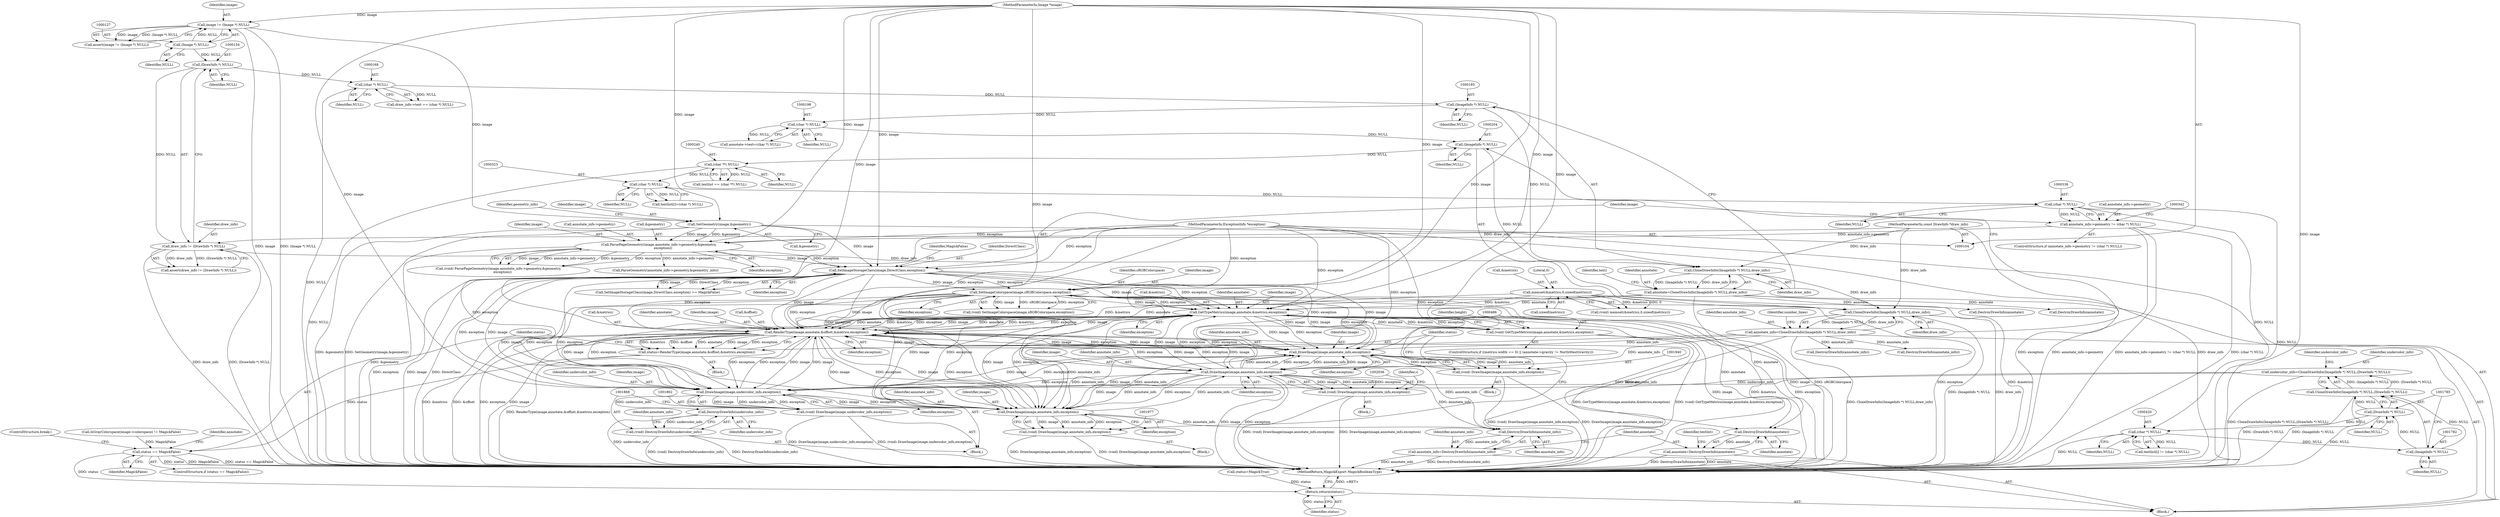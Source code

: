 digraph "0_ImageMagick6_7c2c5ba5b8e3a0b2b82f56c71dfab74ed4006df7@pointer" {
"1000487" [label="(Call,GetTypeMetrics(image,annotate,&metrics,exception))"];
"1001984" [label="(Call,RenderType(image,annotate,&offset,&metrics,exception))"];
"1001941" [label="(Call,DrawImage(image,annotate_info,exception))"];
"1000487" [label="(Call,GetTypeMetrics(image,annotate,&metrics,exception))"];
"1000361" [label="(Call,SetImageStorageClass(image,DirectClass,exception))"];
"1000325" [label="(Call,SetGeometry(image,&geometry))"];
"1000124" [label="(Call,image != (Image *) NULL)"];
"1000105" [label="(MethodParameterIn,Image *image)"];
"1000126" [label="(Call,(Image *) NULL)"];
"1000343" [label="(Call,ParsePageGeometry(image,annotate_info->geometry,&geometry,\n        exception))"];
"1000333" [label="(Call,annotate_info->geometry != (char *) NULL)"];
"1000337" [label="(Call,(char *) NULL)"];
"1000322" [label="(Call,(char *) NULL)"];
"1000239" [label="(Call,(char **) NULL)"];
"1000203" [label="(Call,(ImageInfo *) NULL)"];
"1000197" [label="(Call,(char *) NULL)"];
"1000184" [label="(Call,(ImageInfo *) NULL)"];
"1000167" [label="(Call,(char *) NULL)"];
"1000153" [label="(Call,(DrawInfo *) NULL)"];
"1000107" [label="(MethodParameterIn,ExceptionInfo *exception)"];
"1002037" [label="(Call,DrawImage(image,annotate_info,exception))"];
"1001978" [label="(Call,DrawImage(image,annotate_info,exception))"];
"1000396" [label="(Call,SetImageColorspace(image,sRGBColorspace,exception))"];
"1001863" [label="(Call,DrawImage(image,undercolor_info,exception))"];
"1001778" [label="(Call,undercolor_info=CloneDrawInfo((ImageInfo *) NULL,(DrawInfo *) NULL))"];
"1001780" [label="(Call,CloneDrawInfo((ImageInfo *) NULL,(DrawInfo *) NULL))"];
"1001781" [label="(Call,(ImageInfo *) NULL)"];
"1000419" [label="(Call,(char *) NULL)"];
"1001784" [label="(Call,(DrawInfo *) NULL)"];
"1000200" [label="(Call,annotate_info=CloneDrawInfo((ImageInfo *) NULL,draw_info))"];
"1000202" [label="(Call,CloneDrawInfo((ImageInfo *) NULL,draw_info))"];
"1000183" [label="(Call,CloneDrawInfo((ImageInfo *) NULL,draw_info))"];
"1000151" [label="(Call,draw_info != (DrawInfo *) NULL)"];
"1000106" [label="(MethodParameterIn,const DrawInfo *draw_info)"];
"1000181" [label="(Call,annotate=CloneDrawInfo((ImageInfo *) NULL,draw_info))"];
"1000405" [label="(Call,memset(&metrics,0,sizeof(metrics)))"];
"1000485" [label="(Call,(void) GetTypeMetrics(image,annotate,&metrics,exception))"];
"1001861" [label="(Call,(void) DrawImage(image,undercolor_info,exception))"];
"1001869" [label="(Call,DestroyDrawInfo(undercolor_info))"];
"1001867" [label="(Call,(void) DestroyDrawInfo(undercolor_info))"];
"1001939" [label="(Call,(void) DrawImage(image,annotate_info,exception))"];
"1001976" [label="(Call,(void) DrawImage(image,annotate_info,exception))"];
"1002047" [label="(Call,DestroyDrawInfo(annotate))"];
"1002045" [label="(Call,annotate=DestroyDrawInfo(annotate))"];
"1001982" [label="(Call,status=RenderType(image,annotate,&offset,&metrics,exception))"];
"1001993" [label="(Call,status == MagickFalse)"];
"1002059" [label="(Return,return(status);)"];
"1002035" [label="(Call,(void) DrawImage(image,annotate_info,exception))"];
"1002043" [label="(Call,DestroyDrawInfo(annotate_info))"];
"1002041" [label="(Call,annotate_info=DestroyDrawInfo(annotate_info))"];
"1002047" [label="(Call,DestroyDrawInfo(annotate))"];
"1000363" [label="(Identifier,DirectClass)"];
"1000105" [label="(MethodParameterIn,Image *image)"];
"1000331" [label="(Identifier,geometry_info)"];
"1001786" [label="(Identifier,NULL)"];
"1002037" [label="(Call,DrawImage(image,annotate_info,exception))"];
"1000388" [label="(Call,IsGrayColorspace(image->colorspace) != MagickFalse)"];
"1000488" [label="(Identifier,image)"];
"1000124" [label="(Call,image != (Image *) NULL)"];
"1000184" [label="(Call,(ImageInfo *) NULL)"];
"1000490" [label="(Call,&metrics)"];
"1000107" [label="(MethodParameterIn,ExceptionInfo *exception)"];
"1002041" [label="(Call,annotate_info=DestroyDrawInfo(annotate_info))"];
"1001941" [label="(Call,DrawImage(image,annotate_info,exception))"];
"1000206" [label="(Identifier,draw_info)"];
"1002046" [label="(Identifier,annotate)"];
"1002003" [label="(Block,)"];
"1000186" [label="(Identifier,NULL)"];
"1000373" [label="(Call,DestroyDrawInfo(annotate))"];
"1000396" [label="(Call,SetImageColorspace(image,sRGBColorspace,exception))"];
"1000419" [label="(Call,(char *) NULL)"];
"1000125" [label="(Identifier,image)"];
"1000199" [label="(Identifier,NULL)"];
"1000202" [label="(Call,CloneDrawInfo((ImageInfo *) NULL,draw_info))"];
"1000151" [label="(Call,draw_info != (DrawInfo *) NULL)"];
"1000348" [label="(Call,&geometry)"];
"1000150" [label="(Call,assert(draw_info != (DrawInfo *) NULL))"];
"1000353" [label="(Call,ParseGeometry(annotate_info->geometry,&geometry_info))"];
"1001987" [label="(Call,&offset)"];
"1000167" [label="(Call,(char *) NULL)"];
"1001989" [label="(Call,&metrics)"];
"1000399" [label="(Identifier,exception)"];
"1000241" [label="(Identifier,NULL)"];
"1002042" [label="(Identifier,annotate_info)"];
"1002061" [label="(MethodReturn,MagickExport MagickBooleanType)"];
"1002038" [label="(Identifier,image)"];
"1000421" [label="(Identifier,NULL)"];
"1000239" [label="(Call,(char **) NULL)"];
"1000362" [label="(Identifier,image)"];
"1002059" [label="(Return,return(status);)"];
"1000473" [label="(ControlStructure,if ((metrics.width == 0) || (annotate->gravity != NorthWestGravity)))"];
"1000155" [label="(Identifier,NULL)"];
"1001992" [label="(ControlStructure,if (status == MagickFalse))"];
"1001866" [label="(Identifier,exception)"];
"1000408" [label="(Literal,0)"];
"1001993" [label="(Call,status == MagickFalse)"];
"1000126" [label="(Call,(Image *) NULL)"];
"1000197" [label="(Call,(char *) NULL)"];
"1000324" [label="(Identifier,NULL)"];
"1000409" [label="(Call,sizeof(metrics))"];
"1000337" [label="(Call,(char *) NULL)"];
"1000485" [label="(Call,(void) GetTypeMetrics(image,annotate,&metrics,exception))"];
"1000344" [label="(Identifier,image)"];
"1000394" [label="(Call,(void) SetImageColorspace(image,sRGBColorspace,exception))"];
"1000424" [label="(Block,)"];
"1001781" [label="(Call,(ImageInfo *) NULL)"];
"1000187" [label="(Identifier,draw_info)"];
"1001980" [label="(Identifier,annotate_info)"];
"1000487" [label="(Call,GetTypeMetrics(image,annotate,&metrics,exception))"];
"1000489" [label="(Identifier,annotate)"];
"1001991" [label="(Identifier,exception)"];
"1000325" [label="(Call,SetGeometry(image,&geometry))"];
"1001939" [label="(Call,(void) DrawImage(image,annotate_info,exception))"];
"1001981" [label="(Identifier,exception)"];
"1000397" [label="(Identifier,image)"];
"1001784" [label="(Call,(DrawInfo *) NULL)"];
"1001869" [label="(Call,DestroyDrawInfo(undercolor_info))"];
"1000152" [label="(Identifier,draw_info)"];
"1001863" [label="(Call,DrawImage(image,undercolor_info,exception))"];
"1000153" [label="(Call,(DrawInfo *) NULL)"];
"1000369" [label="(Call,DestroyDrawInfo(annotate_info))"];
"1001983" [label="(Identifier,status)"];
"1001778" [label="(Call,undercolor_info=CloneDrawInfo((ImageInfo *) NULL,(DrawInfo *) NULL))"];
"1000350" [label="(Identifier,exception)"];
"1001783" [label="(Identifier,NULL)"];
"1000332" [label="(ControlStructure,if (annotate_info->geometry != (char *) NULL))"];
"1000333" [label="(Call,annotate_info->geometry != (char *) NULL)"];
"1001907" [label="(Block,)"];
"1000208" [label="(Identifier,number_lines)"];
"1001986" [label="(Identifier,annotate)"];
"1000181" [label="(Call,annotate=CloneDrawInfo((ImageInfo *) NULL,draw_info))"];
"1001865" [label="(Identifier,undercolor_info)"];
"1000249" [label="(Call,DestroyDrawInfo(annotate))"];
"1001867" [label="(Call,(void) DestroyDrawInfo(undercolor_info))"];
"1000345" [label="(Call,annotate_info->geometry)"];
"1000492" [label="(Identifier,exception)"];
"1000361" [label="(Call,SetImageStorageClass(image,DirectClass,exception))"];
"1001864" [label="(Identifier,image)"];
"1001985" [label="(Identifier,image)"];
"1001780" [label="(Call,CloneDrawInfo((ImageInfo *) NULL,(DrawInfo *) NULL))"];
"1000406" [label="(Call,&metrics)"];
"1002043" [label="(Call,DestroyDrawInfo(annotate_info))"];
"1000183" [label="(Call,CloneDrawInfo((ImageInfo *) NULL,draw_info))"];
"1001979" [label="(Identifier,image)"];
"1000423" [label="(Identifier,i)"];
"1001982" [label="(Call,status=RenderType(image,annotate,&offset,&metrics,exception))"];
"1000169" [label="(Identifier,NULL)"];
"1002039" [label="(Identifier,annotate_info)"];
"1000106" [label="(MethodParameterIn,const DrawInfo *draw_info)"];
"1002060" [label="(Identifier,status)"];
"1001995" [label="(Identifier,MagickFalse)"];
"1001978" [label="(Call,DrawImage(image,annotate_info,exception))"];
"1000405" [label="(Call,memset(&metrics,0,sizeof(metrics)))"];
"1000494" [label="(Identifier,height)"];
"1000398" [label="(Identifier,sRGBColorspace)"];
"1000327" [label="(Call,&geometry)"];
"1000123" [label="(Call,assert(image != (Image *) NULL))"];
"1001870" [label="(Identifier,undercolor_info)"];
"1001779" [label="(Identifier,undercolor_info)"];
"1000193" [label="(Call,annotate->text=(char *) NULL)"];
"1001976" [label="(Call,(void) DrawImage(image,annotate_info,exception))"];
"1000245" [label="(Call,DestroyDrawInfo(annotate_info))"];
"1002045" [label="(Call,annotate=DestroyDrawInfo(annotate))"];
"1002040" [label="(Identifier,exception)"];
"1000341" [label="(Call,(void) ParsePageGeometry(image,annotate_info->geometry,&geometry,\n        exception))"];
"1001861" [label="(Call,(void) DrawImage(image,undercolor_info,exception))"];
"1001776" [label="(Block,)"];
"1000415" [label="(Call,textlist[i] != (char *) NULL)"];
"1000326" [label="(Identifier,image)"];
"1002035" [label="(Call,(void) DrawImage(image,annotate_info,exception))"];
"1001944" [label="(Identifier,exception)"];
"1001943" [label="(Identifier,annotate_info)"];
"1000108" [label="(Block,)"];
"1000200" [label="(Call,annotate_info=CloneDrawInfo((ImageInfo *) NULL,draw_info))"];
"1000201" [label="(Identifier,annotate_info)"];
"1002044" [label="(Identifier,annotate_info)"];
"1002000" [label="(Identifier,annotate)"];
"1001952" [label="(Block,)"];
"1000343" [label="(Call,ParsePageGeometry(image,annotate_info->geometry,&geometry,\n        exception))"];
"1000237" [label="(Call,textlist == (char **) NULL)"];
"1000163" [label="(Call,draw_info->text == (char *) NULL)"];
"1001789" [label="(Identifier,undercolor_info)"];
"1001994" [label="(Identifier,status)"];
"1000318" [label="(Call,textlist[i]=(char *) NULL)"];
"1001942" [label="(Identifier,image)"];
"1000403" [label="(Call,(void) memset(&metrics,0,sizeof(metrics)))"];
"1002050" [label="(Identifier,textlist)"];
"1000205" [label="(Identifier,NULL)"];
"1000360" [label="(Call,SetImageStorageClass(image,DirectClass,exception) == MagickFalse)"];
"1000364" [label="(Identifier,exception)"];
"1000203" [label="(Call,(ImageInfo *) NULL)"];
"1000339" [label="(Identifier,NULL)"];
"1000400" [label="(Call,status=MagickTrue)"];
"1001996" [label="(ControlStructure,break;)"];
"1000365" [label="(Identifier,MagickFalse)"];
"1000334" [label="(Call,annotate_info->geometry)"];
"1001984" [label="(Call,RenderType(image,annotate,&offset,&metrics,exception))"];
"1000322" [label="(Call,(char *) NULL)"];
"1000189" [label="(Identifier,text)"];
"1002048" [label="(Identifier,annotate)"];
"1001874" [label="(Identifier,annotate_info)"];
"1000128" [label="(Identifier,NULL)"];
"1000182" [label="(Identifier,annotate)"];
"1000487" -> "1000485"  [label="AST: "];
"1000487" -> "1000492"  [label="CFG: "];
"1000488" -> "1000487"  [label="AST: "];
"1000489" -> "1000487"  [label="AST: "];
"1000490" -> "1000487"  [label="AST: "];
"1000492" -> "1000487"  [label="AST: "];
"1000485" -> "1000487"  [label="CFG: "];
"1000487" -> "1002061"  [label="DDG: image"];
"1000487" -> "1002061"  [label="DDG: &metrics"];
"1000487" -> "1002061"  [label="DDG: exception"];
"1000487" -> "1000485"  [label="DDG: image"];
"1000487" -> "1000485"  [label="DDG: annotate"];
"1000487" -> "1000485"  [label="DDG: &metrics"];
"1000487" -> "1000485"  [label="DDG: exception"];
"1001984" -> "1000487"  [label="DDG: image"];
"1001984" -> "1000487"  [label="DDG: annotate"];
"1001984" -> "1000487"  [label="DDG: &metrics"];
"1001984" -> "1000487"  [label="DDG: exception"];
"1000361" -> "1000487"  [label="DDG: image"];
"1000361" -> "1000487"  [label="DDG: exception"];
"1002037" -> "1000487"  [label="DDG: image"];
"1002037" -> "1000487"  [label="DDG: exception"];
"1000396" -> "1000487"  [label="DDG: image"];
"1000396" -> "1000487"  [label="DDG: exception"];
"1000105" -> "1000487"  [label="DDG: image"];
"1000181" -> "1000487"  [label="DDG: annotate"];
"1000405" -> "1000487"  [label="DDG: &metrics"];
"1000107" -> "1000487"  [label="DDG: exception"];
"1000487" -> "1001863"  [label="DDG: image"];
"1000487" -> "1001863"  [label="DDG: exception"];
"1000487" -> "1001941"  [label="DDG: image"];
"1000487" -> "1001941"  [label="DDG: exception"];
"1000487" -> "1001978"  [label="DDG: image"];
"1000487" -> "1001978"  [label="DDG: exception"];
"1000487" -> "1001984"  [label="DDG: image"];
"1000487" -> "1001984"  [label="DDG: annotate"];
"1000487" -> "1001984"  [label="DDG: &metrics"];
"1000487" -> "1001984"  [label="DDG: exception"];
"1000487" -> "1002047"  [label="DDG: annotate"];
"1001984" -> "1001982"  [label="AST: "];
"1001984" -> "1001991"  [label="CFG: "];
"1001985" -> "1001984"  [label="AST: "];
"1001986" -> "1001984"  [label="AST: "];
"1001987" -> "1001984"  [label="AST: "];
"1001989" -> "1001984"  [label="AST: "];
"1001991" -> "1001984"  [label="AST: "];
"1001982" -> "1001984"  [label="CFG: "];
"1001984" -> "1002061"  [label="DDG: &metrics"];
"1001984" -> "1002061"  [label="DDG: &offset"];
"1001984" -> "1002061"  [label="DDG: exception"];
"1001984" -> "1002061"  [label="DDG: image"];
"1001984" -> "1001863"  [label="DDG: image"];
"1001984" -> "1001863"  [label="DDG: exception"];
"1001984" -> "1001941"  [label="DDG: image"];
"1001984" -> "1001941"  [label="DDG: exception"];
"1001984" -> "1001978"  [label="DDG: image"];
"1001984" -> "1001978"  [label="DDG: exception"];
"1001984" -> "1001982"  [label="DDG: &metrics"];
"1001984" -> "1001982"  [label="DDG: &offset"];
"1001984" -> "1001982"  [label="DDG: annotate"];
"1001984" -> "1001982"  [label="DDG: image"];
"1001984" -> "1001982"  [label="DDG: exception"];
"1001941" -> "1001984"  [label="DDG: image"];
"1001941" -> "1001984"  [label="DDG: exception"];
"1001978" -> "1001984"  [label="DDG: image"];
"1001978" -> "1001984"  [label="DDG: exception"];
"1000361" -> "1001984"  [label="DDG: image"];
"1000361" -> "1001984"  [label="DDG: exception"];
"1002037" -> "1001984"  [label="DDG: image"];
"1002037" -> "1001984"  [label="DDG: exception"];
"1000396" -> "1001984"  [label="DDG: image"];
"1000396" -> "1001984"  [label="DDG: exception"];
"1001863" -> "1001984"  [label="DDG: image"];
"1001863" -> "1001984"  [label="DDG: exception"];
"1000105" -> "1001984"  [label="DDG: image"];
"1000181" -> "1001984"  [label="DDG: annotate"];
"1000405" -> "1001984"  [label="DDG: &metrics"];
"1000107" -> "1001984"  [label="DDG: exception"];
"1001984" -> "1002037"  [label="DDG: image"];
"1001984" -> "1002037"  [label="DDG: exception"];
"1001984" -> "1002047"  [label="DDG: annotate"];
"1001941" -> "1001939"  [label="AST: "];
"1001941" -> "1001944"  [label="CFG: "];
"1001942" -> "1001941"  [label="AST: "];
"1001943" -> "1001941"  [label="AST: "];
"1001944" -> "1001941"  [label="AST: "];
"1001939" -> "1001941"  [label="CFG: "];
"1001941" -> "1001939"  [label="DDG: image"];
"1001941" -> "1001939"  [label="DDG: annotate_info"];
"1001941" -> "1001939"  [label="DDG: exception"];
"1000361" -> "1001941"  [label="DDG: image"];
"1000361" -> "1001941"  [label="DDG: exception"];
"1002037" -> "1001941"  [label="DDG: image"];
"1002037" -> "1001941"  [label="DDG: annotate_info"];
"1002037" -> "1001941"  [label="DDG: exception"];
"1000396" -> "1001941"  [label="DDG: image"];
"1000396" -> "1001941"  [label="DDG: exception"];
"1001863" -> "1001941"  [label="DDG: image"];
"1001863" -> "1001941"  [label="DDG: exception"];
"1000105" -> "1001941"  [label="DDG: image"];
"1001978" -> "1001941"  [label="DDG: annotate_info"];
"1000200" -> "1001941"  [label="DDG: annotate_info"];
"1000107" -> "1001941"  [label="DDG: exception"];
"1001941" -> "1001978"  [label="DDG: annotate_info"];
"1001941" -> "1002037"  [label="DDG: annotate_info"];
"1001941" -> "1002043"  [label="DDG: annotate_info"];
"1000361" -> "1000360"  [label="AST: "];
"1000361" -> "1000364"  [label="CFG: "];
"1000362" -> "1000361"  [label="AST: "];
"1000363" -> "1000361"  [label="AST: "];
"1000364" -> "1000361"  [label="AST: "];
"1000365" -> "1000361"  [label="CFG: "];
"1000361" -> "1002061"  [label="DDG: exception"];
"1000361" -> "1002061"  [label="DDG: image"];
"1000361" -> "1002061"  [label="DDG: DirectClass"];
"1000361" -> "1000360"  [label="DDG: image"];
"1000361" -> "1000360"  [label="DDG: DirectClass"];
"1000361" -> "1000360"  [label="DDG: exception"];
"1000325" -> "1000361"  [label="DDG: image"];
"1000343" -> "1000361"  [label="DDG: image"];
"1000343" -> "1000361"  [label="DDG: exception"];
"1000105" -> "1000361"  [label="DDG: image"];
"1000107" -> "1000361"  [label="DDG: exception"];
"1000361" -> "1000396"  [label="DDG: image"];
"1000361" -> "1000396"  [label="DDG: exception"];
"1000361" -> "1001863"  [label="DDG: image"];
"1000361" -> "1001863"  [label="DDG: exception"];
"1000361" -> "1001978"  [label="DDG: image"];
"1000361" -> "1001978"  [label="DDG: exception"];
"1000325" -> "1000108"  [label="AST: "];
"1000325" -> "1000327"  [label="CFG: "];
"1000326" -> "1000325"  [label="AST: "];
"1000327" -> "1000325"  [label="AST: "];
"1000331" -> "1000325"  [label="CFG: "];
"1000325" -> "1002061"  [label="DDG: SetGeometry(image,&geometry)"];
"1000325" -> "1002061"  [label="DDG: &geometry"];
"1000124" -> "1000325"  [label="DDG: image"];
"1000105" -> "1000325"  [label="DDG: image"];
"1000325" -> "1000343"  [label="DDG: image"];
"1000325" -> "1000343"  [label="DDG: &geometry"];
"1000124" -> "1000123"  [label="AST: "];
"1000124" -> "1000126"  [label="CFG: "];
"1000125" -> "1000124"  [label="AST: "];
"1000126" -> "1000124"  [label="AST: "];
"1000123" -> "1000124"  [label="CFG: "];
"1000124" -> "1002061"  [label="DDG: (Image *) NULL"];
"1000124" -> "1002061"  [label="DDG: image"];
"1000124" -> "1000123"  [label="DDG: image"];
"1000124" -> "1000123"  [label="DDG: (Image *) NULL"];
"1000105" -> "1000124"  [label="DDG: image"];
"1000126" -> "1000124"  [label="DDG: NULL"];
"1000105" -> "1000104"  [label="AST: "];
"1000105" -> "1002061"  [label="DDG: image"];
"1000105" -> "1000343"  [label="DDG: image"];
"1000105" -> "1000396"  [label="DDG: image"];
"1000105" -> "1001863"  [label="DDG: image"];
"1000105" -> "1001978"  [label="DDG: image"];
"1000105" -> "1002037"  [label="DDG: image"];
"1000126" -> "1000128"  [label="CFG: "];
"1000127" -> "1000126"  [label="AST: "];
"1000128" -> "1000126"  [label="AST: "];
"1000126" -> "1000153"  [label="DDG: NULL"];
"1000343" -> "1000341"  [label="AST: "];
"1000343" -> "1000350"  [label="CFG: "];
"1000344" -> "1000343"  [label="AST: "];
"1000345" -> "1000343"  [label="AST: "];
"1000348" -> "1000343"  [label="AST: "];
"1000350" -> "1000343"  [label="AST: "];
"1000341" -> "1000343"  [label="CFG: "];
"1000343" -> "1002061"  [label="DDG: &geometry"];
"1000343" -> "1000341"  [label="DDG: image"];
"1000343" -> "1000341"  [label="DDG: annotate_info->geometry"];
"1000343" -> "1000341"  [label="DDG: &geometry"];
"1000343" -> "1000341"  [label="DDG: exception"];
"1000333" -> "1000343"  [label="DDG: annotate_info->geometry"];
"1000107" -> "1000343"  [label="DDG: exception"];
"1000343" -> "1000353"  [label="DDG: annotate_info->geometry"];
"1000333" -> "1000332"  [label="AST: "];
"1000333" -> "1000337"  [label="CFG: "];
"1000334" -> "1000333"  [label="AST: "];
"1000337" -> "1000333"  [label="AST: "];
"1000342" -> "1000333"  [label="CFG: "];
"1000362" -> "1000333"  [label="CFG: "];
"1000333" -> "1002061"  [label="DDG: annotate_info->geometry"];
"1000333" -> "1002061"  [label="DDG: annotate_info->geometry != (char *) NULL"];
"1000333" -> "1002061"  [label="DDG: (char *) NULL"];
"1000337" -> "1000333"  [label="DDG: NULL"];
"1000337" -> "1000339"  [label="CFG: "];
"1000338" -> "1000337"  [label="AST: "];
"1000339" -> "1000337"  [label="AST: "];
"1000337" -> "1002061"  [label="DDG: NULL"];
"1000322" -> "1000337"  [label="DDG: NULL"];
"1000337" -> "1000419"  [label="DDG: NULL"];
"1000322" -> "1000318"  [label="AST: "];
"1000322" -> "1000324"  [label="CFG: "];
"1000323" -> "1000322"  [label="AST: "];
"1000324" -> "1000322"  [label="AST: "];
"1000318" -> "1000322"  [label="CFG: "];
"1000322" -> "1000318"  [label="DDG: NULL"];
"1000239" -> "1000322"  [label="DDG: NULL"];
"1000239" -> "1000237"  [label="AST: "];
"1000239" -> "1000241"  [label="CFG: "];
"1000240" -> "1000239"  [label="AST: "];
"1000241" -> "1000239"  [label="AST: "];
"1000237" -> "1000239"  [label="CFG: "];
"1000239" -> "1002061"  [label="DDG: NULL"];
"1000239" -> "1000237"  [label="DDG: NULL"];
"1000203" -> "1000239"  [label="DDG: NULL"];
"1000203" -> "1000202"  [label="AST: "];
"1000203" -> "1000205"  [label="CFG: "];
"1000204" -> "1000203"  [label="AST: "];
"1000205" -> "1000203"  [label="AST: "];
"1000206" -> "1000203"  [label="CFG: "];
"1000203" -> "1000202"  [label="DDG: NULL"];
"1000197" -> "1000203"  [label="DDG: NULL"];
"1000197" -> "1000193"  [label="AST: "];
"1000197" -> "1000199"  [label="CFG: "];
"1000198" -> "1000197"  [label="AST: "];
"1000199" -> "1000197"  [label="AST: "];
"1000193" -> "1000197"  [label="CFG: "];
"1000197" -> "1000193"  [label="DDG: NULL"];
"1000184" -> "1000197"  [label="DDG: NULL"];
"1000184" -> "1000183"  [label="AST: "];
"1000184" -> "1000186"  [label="CFG: "];
"1000185" -> "1000184"  [label="AST: "];
"1000186" -> "1000184"  [label="AST: "];
"1000187" -> "1000184"  [label="CFG: "];
"1000184" -> "1000183"  [label="DDG: NULL"];
"1000167" -> "1000184"  [label="DDG: NULL"];
"1000167" -> "1000163"  [label="AST: "];
"1000167" -> "1000169"  [label="CFG: "];
"1000168" -> "1000167"  [label="AST: "];
"1000169" -> "1000167"  [label="AST: "];
"1000163" -> "1000167"  [label="CFG: "];
"1000167" -> "1002061"  [label="DDG: NULL"];
"1000167" -> "1000163"  [label="DDG: NULL"];
"1000153" -> "1000167"  [label="DDG: NULL"];
"1000153" -> "1000151"  [label="AST: "];
"1000153" -> "1000155"  [label="CFG: "];
"1000154" -> "1000153"  [label="AST: "];
"1000155" -> "1000153"  [label="AST: "];
"1000151" -> "1000153"  [label="CFG: "];
"1000153" -> "1000151"  [label="DDG: NULL"];
"1000107" -> "1000104"  [label="AST: "];
"1000107" -> "1002061"  [label="DDG: exception"];
"1000107" -> "1000396"  [label="DDG: exception"];
"1000107" -> "1001863"  [label="DDG: exception"];
"1000107" -> "1001978"  [label="DDG: exception"];
"1000107" -> "1002037"  [label="DDG: exception"];
"1002037" -> "1002035"  [label="AST: "];
"1002037" -> "1002040"  [label="CFG: "];
"1002038" -> "1002037"  [label="AST: "];
"1002039" -> "1002037"  [label="AST: "];
"1002040" -> "1002037"  [label="AST: "];
"1002035" -> "1002037"  [label="CFG: "];
"1002037" -> "1002061"  [label="DDG: image"];
"1002037" -> "1002061"  [label="DDG: exception"];
"1002037" -> "1001863"  [label="DDG: image"];
"1002037" -> "1001863"  [label="DDG: exception"];
"1002037" -> "1001978"  [label="DDG: image"];
"1002037" -> "1001978"  [label="DDG: annotate_info"];
"1002037" -> "1001978"  [label="DDG: exception"];
"1002037" -> "1002035"  [label="DDG: image"];
"1002037" -> "1002035"  [label="DDG: annotate_info"];
"1002037" -> "1002035"  [label="DDG: exception"];
"1001978" -> "1002037"  [label="DDG: annotate_info"];
"1000200" -> "1002037"  [label="DDG: annotate_info"];
"1002037" -> "1002043"  [label="DDG: annotate_info"];
"1001978" -> "1001976"  [label="AST: "];
"1001978" -> "1001981"  [label="CFG: "];
"1001979" -> "1001978"  [label="AST: "];
"1001980" -> "1001978"  [label="AST: "];
"1001981" -> "1001978"  [label="AST: "];
"1001976" -> "1001978"  [label="CFG: "];
"1001978" -> "1001976"  [label="DDG: image"];
"1001978" -> "1001976"  [label="DDG: annotate_info"];
"1001978" -> "1001976"  [label="DDG: exception"];
"1000396" -> "1001978"  [label="DDG: image"];
"1000396" -> "1001978"  [label="DDG: exception"];
"1001863" -> "1001978"  [label="DDG: image"];
"1001863" -> "1001978"  [label="DDG: exception"];
"1000200" -> "1001978"  [label="DDG: annotate_info"];
"1001978" -> "1002043"  [label="DDG: annotate_info"];
"1000396" -> "1000394"  [label="AST: "];
"1000396" -> "1000399"  [label="CFG: "];
"1000397" -> "1000396"  [label="AST: "];
"1000398" -> "1000396"  [label="AST: "];
"1000399" -> "1000396"  [label="AST: "];
"1000394" -> "1000396"  [label="CFG: "];
"1000396" -> "1002061"  [label="DDG: image"];
"1000396" -> "1002061"  [label="DDG: sRGBColorspace"];
"1000396" -> "1002061"  [label="DDG: exception"];
"1000396" -> "1000394"  [label="DDG: image"];
"1000396" -> "1000394"  [label="DDG: sRGBColorspace"];
"1000396" -> "1000394"  [label="DDG: exception"];
"1000396" -> "1001863"  [label="DDG: image"];
"1000396" -> "1001863"  [label="DDG: exception"];
"1001863" -> "1001861"  [label="AST: "];
"1001863" -> "1001866"  [label="CFG: "];
"1001864" -> "1001863"  [label="AST: "];
"1001865" -> "1001863"  [label="AST: "];
"1001866" -> "1001863"  [label="AST: "];
"1001861" -> "1001863"  [label="CFG: "];
"1001863" -> "1001861"  [label="DDG: image"];
"1001863" -> "1001861"  [label="DDG: undercolor_info"];
"1001863" -> "1001861"  [label="DDG: exception"];
"1001778" -> "1001863"  [label="DDG: undercolor_info"];
"1001863" -> "1001869"  [label="DDG: undercolor_info"];
"1001778" -> "1001776"  [label="AST: "];
"1001778" -> "1001780"  [label="CFG: "];
"1001779" -> "1001778"  [label="AST: "];
"1001780" -> "1001778"  [label="AST: "];
"1001789" -> "1001778"  [label="CFG: "];
"1001778" -> "1002061"  [label="DDG: CloneDrawInfo((ImageInfo *) NULL,(DrawInfo *) NULL)"];
"1001780" -> "1001778"  [label="DDG: (ImageInfo *) NULL"];
"1001780" -> "1001778"  [label="DDG: (DrawInfo *) NULL"];
"1001780" -> "1001784"  [label="CFG: "];
"1001781" -> "1001780"  [label="AST: "];
"1001784" -> "1001780"  [label="AST: "];
"1001780" -> "1002061"  [label="DDG: (ImageInfo *) NULL"];
"1001780" -> "1002061"  [label="DDG: (DrawInfo *) NULL"];
"1001781" -> "1001780"  [label="DDG: NULL"];
"1001784" -> "1001780"  [label="DDG: NULL"];
"1001781" -> "1001783"  [label="CFG: "];
"1001782" -> "1001781"  [label="AST: "];
"1001783" -> "1001781"  [label="AST: "];
"1001785" -> "1001781"  [label="CFG: "];
"1000419" -> "1001781"  [label="DDG: NULL"];
"1001781" -> "1001784"  [label="DDG: NULL"];
"1000419" -> "1000415"  [label="AST: "];
"1000419" -> "1000421"  [label="CFG: "];
"1000420" -> "1000419"  [label="AST: "];
"1000421" -> "1000419"  [label="AST: "];
"1000415" -> "1000419"  [label="CFG: "];
"1000419" -> "1002061"  [label="DDG: NULL"];
"1000419" -> "1000415"  [label="DDG: NULL"];
"1001784" -> "1000419"  [label="DDG: NULL"];
"1001784" -> "1001786"  [label="CFG: "];
"1001785" -> "1001784"  [label="AST: "];
"1001786" -> "1001784"  [label="AST: "];
"1001784" -> "1002061"  [label="DDG: NULL"];
"1000200" -> "1000108"  [label="AST: "];
"1000200" -> "1000202"  [label="CFG: "];
"1000201" -> "1000200"  [label="AST: "];
"1000202" -> "1000200"  [label="AST: "];
"1000208" -> "1000200"  [label="CFG: "];
"1000200" -> "1002061"  [label="DDG: CloneDrawInfo((ImageInfo *) NULL,draw_info)"];
"1000202" -> "1000200"  [label="DDG: (ImageInfo *) NULL"];
"1000202" -> "1000200"  [label="DDG: draw_info"];
"1000200" -> "1000245"  [label="DDG: annotate_info"];
"1000200" -> "1000369"  [label="DDG: annotate_info"];
"1000200" -> "1002043"  [label="DDG: annotate_info"];
"1000202" -> "1000206"  [label="CFG: "];
"1000206" -> "1000202"  [label="AST: "];
"1000202" -> "1002061"  [label="DDG: draw_info"];
"1000202" -> "1002061"  [label="DDG: (ImageInfo *) NULL"];
"1000183" -> "1000202"  [label="DDG: draw_info"];
"1000106" -> "1000202"  [label="DDG: draw_info"];
"1000183" -> "1000181"  [label="AST: "];
"1000183" -> "1000187"  [label="CFG: "];
"1000187" -> "1000183"  [label="AST: "];
"1000181" -> "1000183"  [label="CFG: "];
"1000183" -> "1000181"  [label="DDG: (ImageInfo *) NULL"];
"1000183" -> "1000181"  [label="DDG: draw_info"];
"1000151" -> "1000183"  [label="DDG: draw_info"];
"1000106" -> "1000183"  [label="DDG: draw_info"];
"1000151" -> "1000150"  [label="AST: "];
"1000152" -> "1000151"  [label="AST: "];
"1000150" -> "1000151"  [label="CFG: "];
"1000151" -> "1002061"  [label="DDG: draw_info"];
"1000151" -> "1002061"  [label="DDG: (DrawInfo *) NULL"];
"1000151" -> "1000150"  [label="DDG: draw_info"];
"1000151" -> "1000150"  [label="DDG: (DrawInfo *) NULL"];
"1000106" -> "1000151"  [label="DDG: draw_info"];
"1000106" -> "1000104"  [label="AST: "];
"1000106" -> "1002061"  [label="DDG: draw_info"];
"1000181" -> "1000108"  [label="AST: "];
"1000182" -> "1000181"  [label="AST: "];
"1000189" -> "1000181"  [label="CFG: "];
"1000181" -> "1000249"  [label="DDG: annotate"];
"1000181" -> "1000373"  [label="DDG: annotate"];
"1000181" -> "1002047"  [label="DDG: annotate"];
"1000405" -> "1000403"  [label="AST: "];
"1000405" -> "1000409"  [label="CFG: "];
"1000406" -> "1000405"  [label="AST: "];
"1000408" -> "1000405"  [label="AST: "];
"1000409" -> "1000405"  [label="AST: "];
"1000403" -> "1000405"  [label="CFG: "];
"1000405" -> "1002061"  [label="DDG: &metrics"];
"1000405" -> "1000403"  [label="DDG: &metrics"];
"1000405" -> "1000403"  [label="DDG: 0"];
"1000485" -> "1000473"  [label="AST: "];
"1000486" -> "1000485"  [label="AST: "];
"1000494" -> "1000485"  [label="CFG: "];
"1000485" -> "1002061"  [label="DDG: GetTypeMetrics(image,annotate,&metrics,exception)"];
"1000485" -> "1002061"  [label="DDG: (void) GetTypeMetrics(image,annotate,&metrics,exception)"];
"1001861" -> "1001776"  [label="AST: "];
"1001862" -> "1001861"  [label="AST: "];
"1001868" -> "1001861"  [label="CFG: "];
"1001861" -> "1002061"  [label="DDG: DrawImage(image,undercolor_info,exception)"];
"1001861" -> "1002061"  [label="DDG: (void) DrawImage(image,undercolor_info,exception)"];
"1001869" -> "1001867"  [label="AST: "];
"1001869" -> "1001870"  [label="CFG: "];
"1001870" -> "1001869"  [label="AST: "];
"1001867" -> "1001869"  [label="CFG: "];
"1001869" -> "1002061"  [label="DDG: undercolor_info"];
"1001869" -> "1001867"  [label="DDG: undercolor_info"];
"1001867" -> "1001776"  [label="AST: "];
"1001868" -> "1001867"  [label="AST: "];
"1001874" -> "1001867"  [label="CFG: "];
"1001867" -> "1002061"  [label="DDG: (void) DestroyDrawInfo(undercolor_info)"];
"1001867" -> "1002061"  [label="DDG: DestroyDrawInfo(undercolor_info)"];
"1001939" -> "1001907"  [label="AST: "];
"1001940" -> "1001939"  [label="AST: "];
"1001983" -> "1001939"  [label="CFG: "];
"1001939" -> "1002061"  [label="DDG: (void) DrawImage(image,annotate_info,exception)"];
"1001939" -> "1002061"  [label="DDG: DrawImage(image,annotate_info,exception)"];
"1001976" -> "1001952"  [label="AST: "];
"1001977" -> "1001976"  [label="AST: "];
"1001983" -> "1001976"  [label="CFG: "];
"1001976" -> "1002061"  [label="DDG: DrawImage(image,annotate_info,exception)"];
"1001976" -> "1002061"  [label="DDG: (void) DrawImage(image,annotate_info,exception)"];
"1002047" -> "1002045"  [label="AST: "];
"1002047" -> "1002048"  [label="CFG: "];
"1002048" -> "1002047"  [label="AST: "];
"1002045" -> "1002047"  [label="CFG: "];
"1002047" -> "1002045"  [label="DDG: annotate"];
"1002045" -> "1000108"  [label="AST: "];
"1002046" -> "1002045"  [label="AST: "];
"1002050" -> "1002045"  [label="CFG: "];
"1002045" -> "1002061"  [label="DDG: annotate"];
"1002045" -> "1002061"  [label="DDG: DestroyDrawInfo(annotate)"];
"1001982" -> "1000424"  [label="AST: "];
"1001983" -> "1001982"  [label="AST: "];
"1001994" -> "1001982"  [label="CFG: "];
"1001982" -> "1002061"  [label="DDG: RenderType(image,annotate,&offset,&metrics,exception)"];
"1001982" -> "1001993"  [label="DDG: status"];
"1001993" -> "1001992"  [label="AST: "];
"1001993" -> "1001995"  [label="CFG: "];
"1001994" -> "1001993"  [label="AST: "];
"1001995" -> "1001993"  [label="AST: "];
"1001996" -> "1001993"  [label="CFG: "];
"1002000" -> "1001993"  [label="CFG: "];
"1001993" -> "1002061"  [label="DDG: status == MagickFalse"];
"1001993" -> "1002061"  [label="DDG: status"];
"1001993" -> "1002061"  [label="DDG: MagickFalse"];
"1000388" -> "1001993"  [label="DDG: MagickFalse"];
"1001993" -> "1002059"  [label="DDG: status"];
"1002059" -> "1000108"  [label="AST: "];
"1002059" -> "1002060"  [label="CFG: "];
"1002060" -> "1002059"  [label="AST: "];
"1002061" -> "1002059"  [label="CFG: "];
"1002059" -> "1002061"  [label="DDG: <RET>"];
"1002060" -> "1002059"  [label="DDG: status"];
"1000400" -> "1002059"  [label="DDG: status"];
"1002035" -> "1002003"  [label="AST: "];
"1002036" -> "1002035"  [label="AST: "];
"1000423" -> "1002035"  [label="CFG: "];
"1002035" -> "1002061"  [label="DDG: (void) DrawImage(image,annotate_info,exception)"];
"1002035" -> "1002061"  [label="DDG: DrawImage(image,annotate_info,exception)"];
"1002043" -> "1002041"  [label="AST: "];
"1002043" -> "1002044"  [label="CFG: "];
"1002044" -> "1002043"  [label="AST: "];
"1002041" -> "1002043"  [label="CFG: "];
"1002043" -> "1002041"  [label="DDG: annotate_info"];
"1002041" -> "1000108"  [label="AST: "];
"1002042" -> "1002041"  [label="AST: "];
"1002046" -> "1002041"  [label="CFG: "];
"1002041" -> "1002061"  [label="DDG: annotate_info"];
"1002041" -> "1002061"  [label="DDG: DestroyDrawInfo(annotate_info)"];
}
